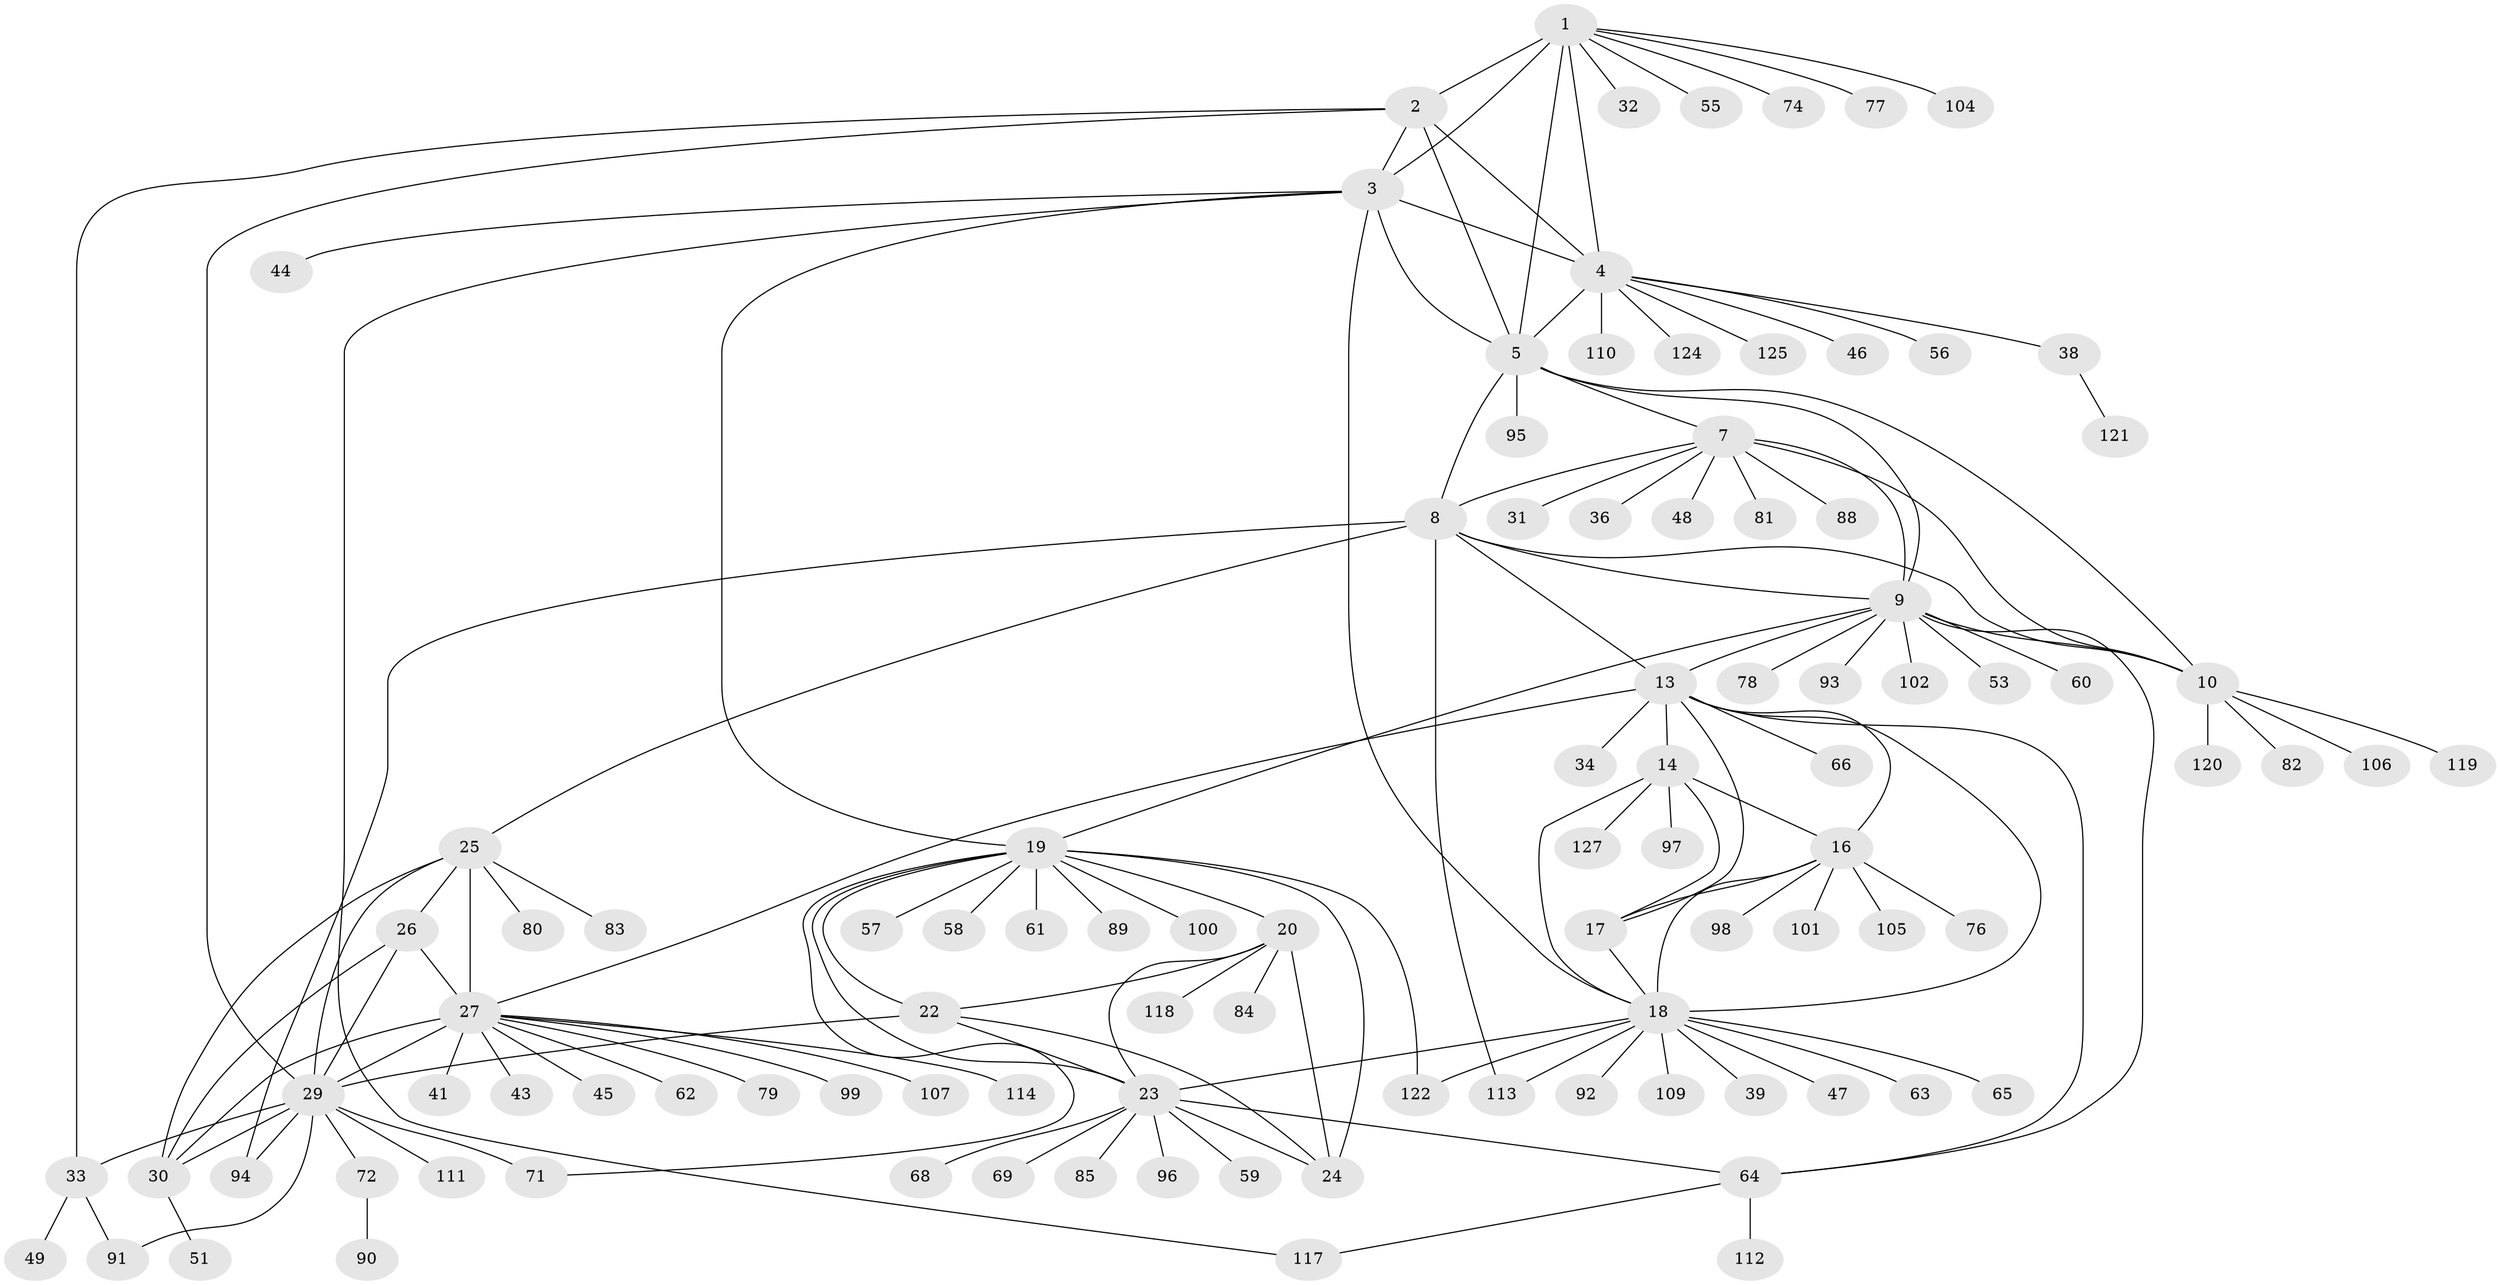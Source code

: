// Generated by graph-tools (version 1.1) at 2025/52/02/27/25 19:52:21]
// undirected, 102 vertices, 147 edges
graph export_dot {
graph [start="1"]
  node [color=gray90,style=filled];
  1 [super="+6"];
  2 [super="+87"];
  3 [super="+37"];
  4 [super="+42"];
  5 [super="+11"];
  7 [super="+108"];
  8 [super="+73"];
  9 [super="+12"];
  10 [super="+70"];
  13 [super="+15"];
  14 [super="+126"];
  16 [super="+52"];
  17;
  18 [super="+86"];
  19 [super="+21"];
  20 [super="+50"];
  22;
  23 [super="+67"];
  24 [super="+123"];
  25 [super="+103"];
  26 [super="+40"];
  27 [super="+28"];
  29 [super="+35"];
  30;
  31;
  32;
  33 [super="+115"];
  34 [super="+54"];
  36;
  38;
  39;
  41;
  43;
  44;
  45;
  46;
  47;
  48;
  49;
  51;
  53;
  55;
  56;
  57;
  58;
  59;
  60;
  61 [super="+75"];
  62;
  63;
  64 [super="+116"];
  65;
  66;
  68;
  69;
  71;
  72;
  74;
  76;
  77;
  78;
  79;
  80;
  81;
  82;
  83;
  84;
  85;
  88;
  89;
  90;
  91;
  92;
  93;
  94;
  95;
  96;
  97;
  98;
  99;
  100;
  101;
  102;
  104;
  105;
  106;
  107;
  109;
  110;
  111;
  112;
  113;
  114;
  117;
  118;
  119;
  120;
  121;
  122;
  124;
  125;
  127;
  1 -- 2 [weight=2];
  1 -- 3 [weight=2];
  1 -- 4 [weight=2];
  1 -- 5 [weight=2];
  1 -- 32;
  1 -- 55;
  1 -- 74;
  1 -- 104;
  1 -- 77;
  2 -- 3;
  2 -- 4;
  2 -- 5;
  2 -- 29;
  2 -- 33;
  3 -- 4;
  3 -- 5;
  3 -- 18;
  3 -- 44;
  3 -- 117;
  3 -- 19;
  4 -- 5;
  4 -- 38;
  4 -- 46;
  4 -- 56;
  4 -- 110;
  4 -- 124;
  4 -- 125;
  5 -- 7;
  5 -- 8;
  5 -- 9 [weight=2];
  5 -- 10;
  5 -- 95;
  7 -- 8;
  7 -- 9 [weight=2];
  7 -- 10;
  7 -- 31;
  7 -- 36;
  7 -- 48;
  7 -- 81;
  7 -- 88;
  8 -- 9 [weight=2];
  8 -- 10;
  8 -- 25;
  8 -- 94;
  8 -- 113;
  8 -- 13;
  9 -- 10 [weight=2];
  9 -- 102;
  9 -- 19;
  9 -- 13;
  9 -- 78;
  9 -- 53;
  9 -- 60;
  9 -- 93;
  9 -- 64;
  10 -- 82;
  10 -- 106;
  10 -- 119;
  10 -- 120;
  13 -- 14 [weight=2];
  13 -- 16 [weight=2];
  13 -- 17 [weight=2];
  13 -- 18 [weight=2];
  13 -- 34;
  13 -- 64;
  13 -- 66;
  13 -- 27;
  14 -- 16;
  14 -- 17;
  14 -- 18;
  14 -- 97;
  14 -- 127;
  16 -- 17;
  16 -- 18;
  16 -- 76;
  16 -- 98;
  16 -- 101;
  16 -- 105;
  17 -- 18;
  18 -- 23;
  18 -- 39;
  18 -- 47;
  18 -- 63;
  18 -- 65;
  18 -- 92;
  18 -- 109;
  18 -- 113;
  18 -- 122;
  19 -- 20 [weight=2];
  19 -- 22 [weight=2];
  19 -- 23 [weight=2];
  19 -- 24 [weight=2];
  19 -- 57;
  19 -- 58;
  19 -- 71;
  19 -- 100;
  19 -- 89;
  19 -- 122;
  19 -- 61;
  20 -- 22;
  20 -- 23;
  20 -- 24;
  20 -- 84;
  20 -- 118;
  22 -- 23;
  22 -- 24;
  22 -- 29;
  23 -- 24;
  23 -- 59;
  23 -- 64;
  23 -- 68;
  23 -- 69;
  23 -- 85;
  23 -- 96;
  25 -- 26;
  25 -- 27 [weight=2];
  25 -- 29;
  25 -- 30;
  25 -- 80;
  25 -- 83;
  26 -- 27 [weight=2];
  26 -- 29;
  26 -- 30;
  27 -- 29 [weight=2];
  27 -- 30 [weight=2];
  27 -- 114;
  27 -- 99;
  27 -- 41;
  27 -- 43;
  27 -- 107;
  27 -- 45;
  27 -- 79;
  27 -- 62;
  29 -- 30;
  29 -- 33;
  29 -- 71;
  29 -- 72;
  29 -- 91;
  29 -- 94;
  29 -- 111;
  30 -- 51;
  33 -- 49;
  33 -- 91;
  38 -- 121;
  64 -- 112;
  64 -- 117;
  72 -- 90;
}
